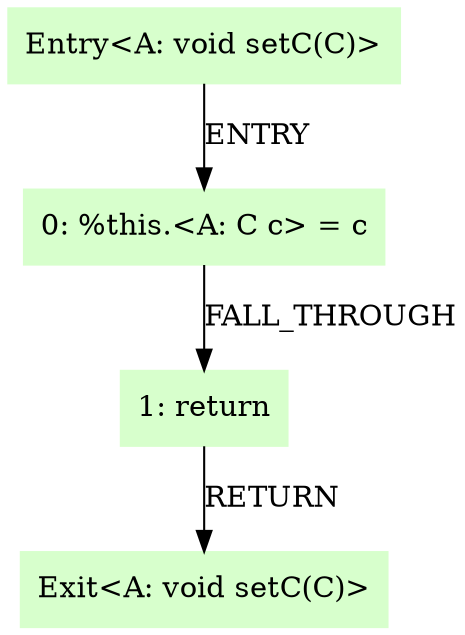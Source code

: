 digraph G {
  node [shape=box,style=filled,color=".3 .2 1.0",];
  "0" [label="Entry<A: void setC(C)>",];
  "1" [label="0: %this.<A: C c> = c",];
  "2" [label="1: return",];
  "3" [label="Exit<A: void setC(C)>",];
  "0" -> "1" [label="ENTRY",];
  "1" -> "2" [label="FALL_THROUGH",];
  "2" -> "3" [label="RETURN",];
}
